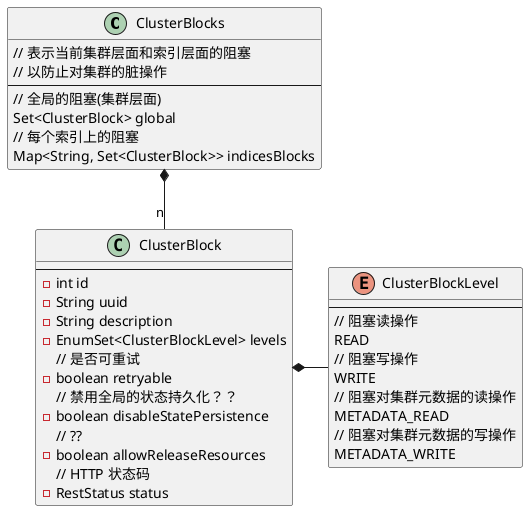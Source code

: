 @startuml

class ClusterBlocks {
    // 表示当前集群层面和索引层面的阻塞
    // 以防止对集群的脏操作
    ---
    // 全局的阻塞(集群层面)
    Set<ClusterBlock> global
    // 每个索引上的阻塞
    Map<String, Set<ClusterBlock>> indicesBlocks
}

class ClusterBlock{
    ---
    -int id
    -String uuid
    -String description
    -EnumSet<ClusterBlockLevel> levels
    // 是否可重试
    -boolean retryable
    // 禁用全局的状态持久化？？
    -boolean disableStatePersistence
    // ??
    -boolean allowReleaseResources
    // HTTP 状态码
    -RestStatus status
}

enum ClusterBlockLevel{
    ---
    // 阻塞读操作
    READ
    // 阻塞写操作
    WRITE
    // 阻塞对集群元数据的读操作
    METADATA_READ
    // 阻塞对集群元数据的写操作
    METADATA_WRITE
}

ClusterBlocks *-- "n" ClusterBlock
ClusterBlock *-right-- ClusterBlockLevel

@enduml